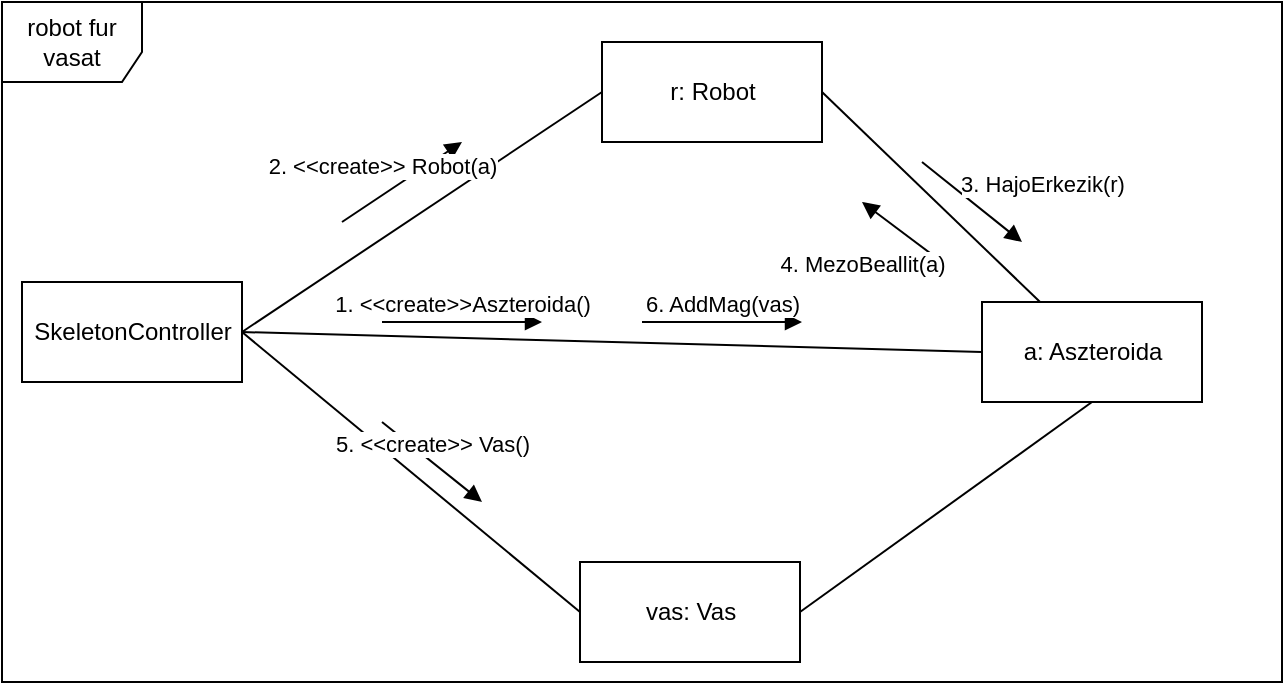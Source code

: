<mxfile version="14.4.8" type="github" pages="4">
  <diagram id="IC5dU4eiWqHlMu1H9gOu" name="vas">
    <mxGraphModel dx="782" dy="437" grid="1" gridSize="10" guides="1" tooltips="1" connect="1" arrows="1" fold="1" page="1" pageScale="1" pageWidth="827" pageHeight="1169" math="0" shadow="0">
      <root>
        <mxCell id="0" />
        <mxCell id="1" parent="0" />
        <mxCell id="rQiwMbINBrJh9TQ9Nk8i-1" value="robot fur vasat" style="shape=umlFrame;whiteSpace=wrap;html=1;width=70;height=40;" vertex="1" parent="1">
          <mxGeometry x="70" y="120" width="640" height="340" as="geometry" />
        </mxCell>
        <mxCell id="rQiwMbINBrJh9TQ9Nk8i-2" value="SkeletonController" style="html=1;" vertex="1" parent="1">
          <mxGeometry x="80" y="260" width="110" height="50" as="geometry" />
        </mxCell>
        <mxCell id="rQiwMbINBrJh9TQ9Nk8i-3" value="r: Robot" style="html=1;" vertex="1" parent="1">
          <mxGeometry x="370" y="140" width="110" height="50" as="geometry" />
        </mxCell>
        <mxCell id="rQiwMbINBrJh9TQ9Nk8i-4" value="a: Aszteroida" style="html=1;" vertex="1" parent="1">
          <mxGeometry x="560" y="270" width="110" height="50" as="geometry" />
        </mxCell>
        <mxCell id="rQiwMbINBrJh9TQ9Nk8i-5" value="" style="endArrow=none;html=1;entryX=0;entryY=0.5;entryDx=0;entryDy=0;exitX=1;exitY=0.5;exitDx=0;exitDy=0;" edge="1" parent="1" source="rQiwMbINBrJh9TQ9Nk8i-2" target="rQiwMbINBrJh9TQ9Nk8i-3">
          <mxGeometry width="50" height="50" relative="1" as="geometry">
            <mxPoint x="240" y="230" as="sourcePoint" />
            <mxPoint x="290" y="180" as="targetPoint" />
          </mxGeometry>
        </mxCell>
        <mxCell id="rQiwMbINBrJh9TQ9Nk8i-6" value="" style="endArrow=none;html=1;exitX=1;exitY=0.5;exitDx=0;exitDy=0;entryX=0;entryY=0.5;entryDx=0;entryDy=0;" edge="1" parent="1" source="rQiwMbINBrJh9TQ9Nk8i-2" target="rQiwMbINBrJh9TQ9Nk8i-4">
          <mxGeometry width="50" height="50" relative="1" as="geometry">
            <mxPoint x="260" y="320" as="sourcePoint" />
            <mxPoint x="310" y="270" as="targetPoint" />
          </mxGeometry>
        </mxCell>
        <mxCell id="rQiwMbINBrJh9TQ9Nk8i-7" value="1. &amp;lt;&amp;lt;create&amp;gt;&amp;gt;Aszteroida()" style="html=1;verticalAlign=bottom;endArrow=block;" edge="1" parent="1">
          <mxGeometry width="80" relative="1" as="geometry">
            <mxPoint x="260" y="280" as="sourcePoint" />
            <mxPoint x="340" y="280" as="targetPoint" />
          </mxGeometry>
        </mxCell>
        <mxCell id="rQiwMbINBrJh9TQ9Nk8i-8" value="2. &amp;lt;&amp;lt;create&amp;gt;&amp;gt; Robot(a)" style="html=1;verticalAlign=bottom;endArrow=block;" edge="1" parent="1">
          <mxGeometry x="-0.231" y="6" width="80" relative="1" as="geometry">
            <mxPoint x="240" y="230" as="sourcePoint" />
            <mxPoint x="300" y="190" as="targetPoint" />
            <mxPoint y="1" as="offset" />
          </mxGeometry>
        </mxCell>
        <mxCell id="rQiwMbINBrJh9TQ9Nk8i-9" value="" style="endArrow=none;html=1;entryX=1;entryY=0.5;entryDx=0;entryDy=0;" edge="1" parent="1" source="rQiwMbINBrJh9TQ9Nk8i-4" target="rQiwMbINBrJh9TQ9Nk8i-3">
          <mxGeometry width="50" height="50" relative="1" as="geometry">
            <mxPoint x="570" y="250" as="sourcePoint" />
            <mxPoint x="620" y="200" as="targetPoint" />
          </mxGeometry>
        </mxCell>
        <mxCell id="rQiwMbINBrJh9TQ9Nk8i-10" value="3. HajoErkezik(r)" style="html=1;verticalAlign=bottom;endArrow=block;" edge="1" parent="1">
          <mxGeometry x="0.854" y="22" width="80" relative="1" as="geometry">
            <mxPoint x="530" y="200" as="sourcePoint" />
            <mxPoint x="580" y="240" as="targetPoint" />
            <mxPoint as="offset" />
          </mxGeometry>
        </mxCell>
        <mxCell id="rQiwMbINBrJh9TQ9Nk8i-11" value="4. MezoBeallit(a)" style="html=1;verticalAlign=bottom;endArrow=block;" edge="1" parent="1">
          <mxGeometry x="0.04" y="32" width="80" relative="1" as="geometry">
            <mxPoint x="540" y="250" as="sourcePoint" />
            <mxPoint x="500" y="220" as="targetPoint" />
            <mxPoint as="offset" />
          </mxGeometry>
        </mxCell>
        <mxCell id="rQiwMbINBrJh9TQ9Nk8i-12" value="vas: Vas" style="html=1;" vertex="1" parent="1">
          <mxGeometry x="359" y="400" width="110" height="50" as="geometry" />
        </mxCell>
        <mxCell id="rQiwMbINBrJh9TQ9Nk8i-13" value="" style="endArrow=none;html=1;entryX=1;entryY=0.5;entryDx=0;entryDy=0;exitX=0;exitY=0.5;exitDx=0;exitDy=0;" edge="1" parent="1" source="rQiwMbINBrJh9TQ9Nk8i-12" target="rQiwMbINBrJh9TQ9Nk8i-2">
          <mxGeometry width="50" height="50" relative="1" as="geometry">
            <mxPoint x="220" y="390" as="sourcePoint" />
            <mxPoint x="270" y="340" as="targetPoint" />
          </mxGeometry>
        </mxCell>
        <mxCell id="rQiwMbINBrJh9TQ9Nk8i-14" value="5. &amp;lt;&amp;lt;create&amp;gt;&amp;gt; Vas()" style="html=1;verticalAlign=bottom;endArrow=block;" edge="1" parent="1">
          <mxGeometry width="80" relative="1" as="geometry">
            <mxPoint x="260" y="330" as="sourcePoint" />
            <mxPoint x="310" y="370" as="targetPoint" />
          </mxGeometry>
        </mxCell>
        <mxCell id="rQiwMbINBrJh9TQ9Nk8i-15" value="6. AddMag(vas)" style="html=1;verticalAlign=bottom;endArrow=block;" edge="1" parent="1">
          <mxGeometry width="80" relative="1" as="geometry">
            <mxPoint x="390" y="280" as="sourcePoint" />
            <mxPoint x="470" y="280" as="targetPoint" />
            <mxPoint as="offset" />
          </mxGeometry>
        </mxCell>
        <mxCell id="rQiwMbINBrJh9TQ9Nk8i-16" value="" style="endArrow=none;html=1;exitX=1;exitY=0.5;exitDx=0;exitDy=0;entryX=0.5;entryY=1;entryDx=0;entryDy=0;" edge="1" parent="1" source="rQiwMbINBrJh9TQ9Nk8i-12" target="rQiwMbINBrJh9TQ9Nk8i-4">
          <mxGeometry width="50" height="50" relative="1" as="geometry">
            <mxPoint x="520" y="410" as="sourcePoint" />
            <mxPoint x="570" y="360" as="targetPoint" />
          </mxGeometry>
        </mxCell>
      </root>
    </mxGraphModel>
  </diagram>
  <diagram id="LoYQv-BGEzUH01CFNcry" name="szen">
    <mxGraphModel dx="782" dy="437" grid="1" gridSize="10" guides="1" tooltips="1" connect="1" arrows="1" fold="1" page="1" pageScale="1" pageWidth="827" pageHeight="1169" math="0" shadow="0">
      <root>
        <mxCell id="rlR6Xk8j5rhGT67n5gk6-0" />
        <mxCell id="rlR6Xk8j5rhGT67n5gk6-1" parent="rlR6Xk8j5rhGT67n5gk6-0" />
        <mxCell id="YJF2dtELOqEX-PHlTvK4-0" value="robot fur szenet" style="shape=umlFrame;whiteSpace=wrap;html=1;width=70;height=40;" vertex="1" parent="rlR6Xk8j5rhGT67n5gk6-1">
          <mxGeometry x="70" y="120" width="640" height="340" as="geometry" />
        </mxCell>
        <mxCell id="YJF2dtELOqEX-PHlTvK4-1" value="SkeletonController" style="html=1;" vertex="1" parent="rlR6Xk8j5rhGT67n5gk6-1">
          <mxGeometry x="80" y="260" width="110" height="50" as="geometry" />
        </mxCell>
        <mxCell id="YJF2dtELOqEX-PHlTvK4-2" value="r: Robot" style="html=1;" vertex="1" parent="rlR6Xk8j5rhGT67n5gk6-1">
          <mxGeometry x="370" y="140" width="110" height="50" as="geometry" />
        </mxCell>
        <mxCell id="YJF2dtELOqEX-PHlTvK4-3" value="a: Aszteroida" style="html=1;" vertex="1" parent="rlR6Xk8j5rhGT67n5gk6-1">
          <mxGeometry x="560" y="270" width="110" height="50" as="geometry" />
        </mxCell>
        <mxCell id="YJF2dtELOqEX-PHlTvK4-4" value="" style="endArrow=none;html=1;entryX=0;entryY=0.5;entryDx=0;entryDy=0;exitX=1;exitY=0.5;exitDx=0;exitDy=0;" edge="1" parent="rlR6Xk8j5rhGT67n5gk6-1" source="YJF2dtELOqEX-PHlTvK4-1" target="YJF2dtELOqEX-PHlTvK4-2">
          <mxGeometry width="50" height="50" relative="1" as="geometry">
            <mxPoint x="240" y="230" as="sourcePoint" />
            <mxPoint x="290" y="180" as="targetPoint" />
          </mxGeometry>
        </mxCell>
        <mxCell id="YJF2dtELOqEX-PHlTvK4-5" value="" style="endArrow=none;html=1;exitX=1;exitY=0.5;exitDx=0;exitDy=0;entryX=0;entryY=0.5;entryDx=0;entryDy=0;" edge="1" parent="rlR6Xk8j5rhGT67n5gk6-1" source="YJF2dtELOqEX-PHlTvK4-1" target="YJF2dtELOqEX-PHlTvK4-3">
          <mxGeometry width="50" height="50" relative="1" as="geometry">
            <mxPoint x="260" y="320" as="sourcePoint" />
            <mxPoint x="310" y="270" as="targetPoint" />
          </mxGeometry>
        </mxCell>
        <mxCell id="YJF2dtELOqEX-PHlTvK4-6" value="1. &amp;lt;&amp;lt;create&amp;gt;&amp;gt;Aszteroida()" style="html=1;verticalAlign=bottom;endArrow=block;" edge="1" parent="rlR6Xk8j5rhGT67n5gk6-1">
          <mxGeometry width="80" relative="1" as="geometry">
            <mxPoint x="260" y="280" as="sourcePoint" />
            <mxPoint x="340" y="280" as="targetPoint" />
          </mxGeometry>
        </mxCell>
        <mxCell id="YJF2dtELOqEX-PHlTvK4-7" value="2. &amp;lt;&amp;lt;create&amp;gt;&amp;gt; Robot(a)" style="html=1;verticalAlign=bottom;endArrow=block;" edge="1" parent="rlR6Xk8j5rhGT67n5gk6-1">
          <mxGeometry x="-0.231" y="6" width="80" relative="1" as="geometry">
            <mxPoint x="240" y="230" as="sourcePoint" />
            <mxPoint x="300" y="190" as="targetPoint" />
            <mxPoint y="1" as="offset" />
          </mxGeometry>
        </mxCell>
        <mxCell id="YJF2dtELOqEX-PHlTvK4-8" value="" style="endArrow=none;html=1;entryX=1;entryY=0.5;entryDx=0;entryDy=0;" edge="1" parent="rlR6Xk8j5rhGT67n5gk6-1" source="YJF2dtELOqEX-PHlTvK4-3" target="YJF2dtELOqEX-PHlTvK4-2">
          <mxGeometry width="50" height="50" relative="1" as="geometry">
            <mxPoint x="570" y="250" as="sourcePoint" />
            <mxPoint x="620" y="200" as="targetPoint" />
          </mxGeometry>
        </mxCell>
        <mxCell id="YJF2dtELOqEX-PHlTvK4-9" value="3. HajoErkezik(r)" style="html=1;verticalAlign=bottom;endArrow=block;" edge="1" parent="rlR6Xk8j5rhGT67n5gk6-1">
          <mxGeometry x="0.854" y="22" width="80" relative="1" as="geometry">
            <mxPoint x="530" y="200" as="sourcePoint" />
            <mxPoint x="580" y="240" as="targetPoint" />
            <mxPoint as="offset" />
          </mxGeometry>
        </mxCell>
        <mxCell id="YJF2dtELOqEX-PHlTvK4-10" value="4. MezoBeallit(a)" style="html=1;verticalAlign=bottom;endArrow=block;" edge="1" parent="rlR6Xk8j5rhGT67n5gk6-1">
          <mxGeometry x="0.04" y="32" width="80" relative="1" as="geometry">
            <mxPoint x="540" y="250" as="sourcePoint" />
            <mxPoint x="500" y="220" as="targetPoint" />
            <mxPoint as="offset" />
          </mxGeometry>
        </mxCell>
        <mxCell id="YJF2dtELOqEX-PHlTvK4-11" value="szen : Szen" style="html=1;" vertex="1" parent="rlR6Xk8j5rhGT67n5gk6-1">
          <mxGeometry x="359" y="400" width="110" height="50" as="geometry" />
        </mxCell>
        <mxCell id="YJF2dtELOqEX-PHlTvK4-12" value="" style="endArrow=none;html=1;entryX=1;entryY=0.5;entryDx=0;entryDy=0;exitX=0;exitY=0.5;exitDx=0;exitDy=0;" edge="1" parent="rlR6Xk8j5rhGT67n5gk6-1" source="YJF2dtELOqEX-PHlTvK4-11" target="YJF2dtELOqEX-PHlTvK4-1">
          <mxGeometry width="50" height="50" relative="1" as="geometry">
            <mxPoint x="220" y="390" as="sourcePoint" />
            <mxPoint x="270" y="340" as="targetPoint" />
          </mxGeometry>
        </mxCell>
        <mxCell id="YJF2dtELOqEX-PHlTvK4-13" value="5. &amp;lt;&amp;lt;create&amp;gt;&amp;gt; Szen()" style="html=1;verticalAlign=bottom;endArrow=block;" edge="1" parent="rlR6Xk8j5rhGT67n5gk6-1">
          <mxGeometry width="80" relative="1" as="geometry">
            <mxPoint x="260" y="330" as="sourcePoint" />
            <mxPoint x="310" y="370" as="targetPoint" />
          </mxGeometry>
        </mxCell>
        <mxCell id="YJF2dtELOqEX-PHlTvK4-14" value="6. AddMag(szen)" style="html=1;verticalAlign=bottom;endArrow=block;" edge="1" parent="rlR6Xk8j5rhGT67n5gk6-1">
          <mxGeometry width="80" relative="1" as="geometry">
            <mxPoint x="390" y="280" as="sourcePoint" />
            <mxPoint x="470" y="280" as="targetPoint" />
            <mxPoint as="offset" />
          </mxGeometry>
        </mxCell>
        <mxCell id="YJF2dtELOqEX-PHlTvK4-15" value="" style="endArrow=none;html=1;exitX=1;exitY=0.5;exitDx=0;exitDy=0;entryX=0.5;entryY=1;entryDx=0;entryDy=0;" edge="1" parent="rlR6Xk8j5rhGT67n5gk6-1" source="YJF2dtELOqEX-PHlTvK4-11" target="YJF2dtELOqEX-PHlTvK4-3">
          <mxGeometry width="50" height="50" relative="1" as="geometry">
            <mxPoint x="520" y="410" as="sourcePoint" />
            <mxPoint x="570" y="360" as="targetPoint" />
          </mxGeometry>
        </mxCell>
      </root>
    </mxGraphModel>
  </diagram>
  <diagram id="_IIWPvhgGOzeltj7ZLKj" name="vizjeg">
    <mxGraphModel dx="782" dy="437" grid="1" gridSize="10" guides="1" tooltips="1" connect="1" arrows="1" fold="1" page="1" pageScale="1" pageWidth="827" pageHeight="1169" math="0" shadow="0">
      <root>
        <mxCell id="y-dx-n3At8_ipoxAHHMi-0" />
        <mxCell id="y-dx-n3At8_ipoxAHHMi-1" parent="y-dx-n3At8_ipoxAHHMi-0" />
        <mxCell id="y-dx-n3At8_ipoxAHHMi-2" value="robot fur vizjeget" style="shape=umlFrame;whiteSpace=wrap;html=1;width=70;height=40;" vertex="1" parent="y-dx-n3At8_ipoxAHHMi-1">
          <mxGeometry x="70" y="120" width="640" height="340" as="geometry" />
        </mxCell>
        <mxCell id="y-dx-n3At8_ipoxAHHMi-3" value="SkeletonController" style="html=1;" vertex="1" parent="y-dx-n3At8_ipoxAHHMi-1">
          <mxGeometry x="80" y="260" width="110" height="50" as="geometry" />
        </mxCell>
        <mxCell id="y-dx-n3At8_ipoxAHHMi-4" value="r: Robot" style="html=1;" vertex="1" parent="y-dx-n3At8_ipoxAHHMi-1">
          <mxGeometry x="370" y="140" width="110" height="50" as="geometry" />
        </mxCell>
        <mxCell id="y-dx-n3At8_ipoxAHHMi-5" value="a: Aszteroida" style="html=1;" vertex="1" parent="y-dx-n3At8_ipoxAHHMi-1">
          <mxGeometry x="560" y="270" width="110" height="50" as="geometry" />
        </mxCell>
        <mxCell id="y-dx-n3At8_ipoxAHHMi-6" value="" style="endArrow=none;html=1;entryX=0;entryY=0.5;entryDx=0;entryDy=0;exitX=1;exitY=0.5;exitDx=0;exitDy=0;" edge="1" parent="y-dx-n3At8_ipoxAHHMi-1" source="y-dx-n3At8_ipoxAHHMi-3" target="y-dx-n3At8_ipoxAHHMi-4">
          <mxGeometry width="50" height="50" relative="1" as="geometry">
            <mxPoint x="240" y="230" as="sourcePoint" />
            <mxPoint x="290" y="180" as="targetPoint" />
          </mxGeometry>
        </mxCell>
        <mxCell id="y-dx-n3At8_ipoxAHHMi-7" value="" style="endArrow=none;html=1;exitX=1;exitY=0.5;exitDx=0;exitDy=0;entryX=0;entryY=0.5;entryDx=0;entryDy=0;" edge="1" parent="y-dx-n3At8_ipoxAHHMi-1" source="y-dx-n3At8_ipoxAHHMi-3" target="y-dx-n3At8_ipoxAHHMi-5">
          <mxGeometry width="50" height="50" relative="1" as="geometry">
            <mxPoint x="260" y="320" as="sourcePoint" />
            <mxPoint x="310" y="270" as="targetPoint" />
          </mxGeometry>
        </mxCell>
        <mxCell id="y-dx-n3At8_ipoxAHHMi-8" value="1. &amp;lt;&amp;lt;create&amp;gt;&amp;gt;Aszteroida()" style="html=1;verticalAlign=bottom;endArrow=block;" edge="1" parent="y-dx-n3At8_ipoxAHHMi-1">
          <mxGeometry width="80" relative="1" as="geometry">
            <mxPoint x="260" y="280" as="sourcePoint" />
            <mxPoint x="340" y="280" as="targetPoint" />
          </mxGeometry>
        </mxCell>
        <mxCell id="y-dx-n3At8_ipoxAHHMi-9" value="2. &amp;lt;&amp;lt;create&amp;gt;&amp;gt; Robot(a)" style="html=1;verticalAlign=bottom;endArrow=block;" edge="1" parent="y-dx-n3At8_ipoxAHHMi-1">
          <mxGeometry x="-0.231" y="6" width="80" relative="1" as="geometry">
            <mxPoint x="240" y="230" as="sourcePoint" />
            <mxPoint x="300" y="190" as="targetPoint" />
            <mxPoint y="1" as="offset" />
          </mxGeometry>
        </mxCell>
        <mxCell id="y-dx-n3At8_ipoxAHHMi-10" value="" style="endArrow=none;html=1;entryX=1;entryY=0.5;entryDx=0;entryDy=0;" edge="1" parent="y-dx-n3At8_ipoxAHHMi-1" source="y-dx-n3At8_ipoxAHHMi-5" target="y-dx-n3At8_ipoxAHHMi-4">
          <mxGeometry width="50" height="50" relative="1" as="geometry">
            <mxPoint x="570" y="250" as="sourcePoint" />
            <mxPoint x="620" y="200" as="targetPoint" />
          </mxGeometry>
        </mxCell>
        <mxCell id="y-dx-n3At8_ipoxAHHMi-11" value="3. HajoErkezik(r)" style="html=1;verticalAlign=bottom;endArrow=block;" edge="1" parent="y-dx-n3At8_ipoxAHHMi-1">
          <mxGeometry x="0.854" y="22" width="80" relative="1" as="geometry">
            <mxPoint x="530" y="200" as="sourcePoint" />
            <mxPoint x="580" y="240" as="targetPoint" />
            <mxPoint as="offset" />
          </mxGeometry>
        </mxCell>
        <mxCell id="y-dx-n3At8_ipoxAHHMi-12" value="4. MezoBeallit(a)" style="html=1;verticalAlign=bottom;endArrow=block;" edge="1" parent="y-dx-n3At8_ipoxAHHMi-1">
          <mxGeometry x="0.04" y="32" width="80" relative="1" as="geometry">
            <mxPoint x="540" y="250" as="sourcePoint" />
            <mxPoint x="500" y="220" as="targetPoint" />
            <mxPoint as="offset" />
          </mxGeometry>
        </mxCell>
        <mxCell id="y-dx-n3At8_ipoxAHHMi-13" value="v: Vizjeg" style="html=1;" vertex="1" parent="y-dx-n3At8_ipoxAHHMi-1">
          <mxGeometry x="359" y="400" width="110" height="50" as="geometry" />
        </mxCell>
        <mxCell id="y-dx-n3At8_ipoxAHHMi-14" value="" style="endArrow=none;html=1;entryX=1;entryY=0.5;entryDx=0;entryDy=0;exitX=0;exitY=0.5;exitDx=0;exitDy=0;" edge="1" parent="y-dx-n3At8_ipoxAHHMi-1" source="y-dx-n3At8_ipoxAHHMi-13" target="y-dx-n3At8_ipoxAHHMi-3">
          <mxGeometry width="50" height="50" relative="1" as="geometry">
            <mxPoint x="220" y="390" as="sourcePoint" />
            <mxPoint x="270" y="340" as="targetPoint" />
          </mxGeometry>
        </mxCell>
        <mxCell id="y-dx-n3At8_ipoxAHHMi-15" value="5. &amp;lt;&amp;lt;create&amp;gt;&amp;gt; Vizjeg()" style="html=1;verticalAlign=bottom;endArrow=block;" edge="1" parent="y-dx-n3At8_ipoxAHHMi-1">
          <mxGeometry width="80" relative="1" as="geometry">
            <mxPoint x="260" y="330" as="sourcePoint" />
            <mxPoint x="310" y="370" as="targetPoint" />
          </mxGeometry>
        </mxCell>
        <mxCell id="y-dx-n3At8_ipoxAHHMi-16" value="6. AddMag(v)" style="html=1;verticalAlign=bottom;endArrow=block;" edge="1" parent="y-dx-n3At8_ipoxAHHMi-1">
          <mxGeometry width="80" relative="1" as="geometry">
            <mxPoint x="390" y="280" as="sourcePoint" />
            <mxPoint x="470" y="280" as="targetPoint" />
            <mxPoint as="offset" />
          </mxGeometry>
        </mxCell>
        <mxCell id="y-dx-n3At8_ipoxAHHMi-17" value="" style="endArrow=none;html=1;exitX=1;exitY=0.5;exitDx=0;exitDy=0;entryX=0.5;entryY=1;entryDx=0;entryDy=0;" edge="1" parent="y-dx-n3At8_ipoxAHHMi-1" source="y-dx-n3At8_ipoxAHHMi-13" target="y-dx-n3At8_ipoxAHHMi-5">
          <mxGeometry width="50" height="50" relative="1" as="geometry">
            <mxPoint x="520" y="410" as="sourcePoint" />
            <mxPoint x="570" y="360" as="targetPoint" />
          </mxGeometry>
        </mxCell>
      </root>
    </mxGraphModel>
  </diagram>
  <diagram id="7_pND5Uuw5StH7Vr9ddy" name="uran">
    <mxGraphModel dx="1944" dy="624" grid="1" gridSize="10" guides="1" tooltips="1" connect="1" arrows="1" fold="1" page="1" pageScale="1" pageWidth="827" pageHeight="1169" math="0" shadow="0">
      <root>
        <mxCell id="OtIVaLvt-vI-6EPEHLC1-0" />
        <mxCell id="OtIVaLvt-vI-6EPEHLC1-1" parent="OtIVaLvt-vI-6EPEHLC1-0" />
        <mxCell id="OtIVaLvt-vI-6EPEHLC1-2" value="robot fúr uránt" style="shape=umlFrame;whiteSpace=wrap;html=1;width=80;height=40;" vertex="1" parent="OtIVaLvt-vI-6EPEHLC1-1">
          <mxGeometry x="-135" y="15" width="1120" height="570" as="geometry" />
        </mxCell>
        <mxCell id="OtIVaLvt-vI-6EPEHLC1-3" value="SkeletonController" style="html=1;" vertex="1" parent="OtIVaLvt-vI-6EPEHLC1-1">
          <mxGeometry x="39" y="200" width="110" height="50" as="geometry" />
        </mxCell>
        <mxCell id="OtIVaLvt-vI-6EPEHLC1-4" value="t: Telepes" style="html=1;" vertex="1" parent="OtIVaLvt-vI-6EPEHLC1-1">
          <mxGeometry x="520" y="50" width="110" height="50" as="geometry" />
        </mxCell>
        <mxCell id="OtIVaLvt-vI-6EPEHLC1-5" value="u: Uran" style="html=1;" vertex="1" parent="OtIVaLvt-vI-6EPEHLC1-1">
          <mxGeometry x="250" y="40" width="110" height="50" as="geometry" />
        </mxCell>
        <mxCell id="OtIVaLvt-vI-6EPEHLC1-6" value="r: Robot" style="html=1;" vertex="1" parent="OtIVaLvt-vI-6EPEHLC1-1">
          <mxGeometry x="800" y="180" width="110" height="50" as="geometry" />
        </mxCell>
        <mxCell id="OtIVaLvt-vI-6EPEHLC1-7" value="szomsz1: Aszteroida" style="html=1;" vertex="1" parent="OtIVaLvt-vI-6EPEHLC1-1">
          <mxGeometry x="-130" y="380" width="140" height="50" as="geometry" />
        </mxCell>
        <mxCell id="OtIVaLvt-vI-6EPEHLC1-8" value="szomsz2: Teleportkapu" style="html=1;" vertex="1" parent="OtIVaLvt-vI-6EPEHLC1-1">
          <mxGeometry x="520" y="420" width="140" height="50" as="geometry" />
        </mxCell>
        <mxCell id="OtIVaLvt-vI-6EPEHLC1-9" value="a: Aszteroida" style="html=1;" vertex="1" parent="OtIVaLvt-vI-6EPEHLC1-1">
          <mxGeometry x="580" y="320" width="110" height="50" as="geometry" />
        </mxCell>
        <mxCell id="OtIVaLvt-vI-6EPEHLC1-10" value="" style="endArrow=none;html=1;exitX=1;exitY=0.5;exitDx=0;exitDy=0;entryX=0;entryY=0.5;entryDx=0;entryDy=0;" edge="1" parent="OtIVaLvt-vI-6EPEHLC1-1" source="OtIVaLvt-vI-6EPEHLC1-3" target="OtIVaLvt-vI-6EPEHLC1-9">
          <mxGeometry width="50" height="50" relative="1" as="geometry">
            <mxPoint x="220" y="220" as="sourcePoint" />
            <mxPoint x="270" y="170" as="targetPoint" />
          </mxGeometry>
        </mxCell>
        <mxCell id="OtIVaLvt-vI-6EPEHLC1-11" value="" style="endArrow=none;html=1;exitX=0.327;exitY=1.013;exitDx=0;exitDy=0;entryX=0.5;entryY=0;entryDx=0;entryDy=0;exitPerimeter=0;" edge="1" parent="OtIVaLvt-vI-6EPEHLC1-1" source="OtIVaLvt-vI-6EPEHLC1-3" target="OtIVaLvt-vI-6EPEHLC1-7">
          <mxGeometry width="50" height="50" relative="1" as="geometry">
            <mxPoint x="170" y="340" as="sourcePoint" />
            <mxPoint x="220" y="290" as="targetPoint" />
          </mxGeometry>
        </mxCell>
        <mxCell id="OtIVaLvt-vI-6EPEHLC1-12" value="" style="endArrow=none;html=1;exitX=1;exitY=1;exitDx=0;exitDy=0;entryX=0;entryY=0.5;entryDx=0;entryDy=0;" edge="1" parent="OtIVaLvt-vI-6EPEHLC1-1" source="OtIVaLvt-vI-6EPEHLC1-3" target="OtIVaLvt-vI-6EPEHLC1-8">
          <mxGeometry width="50" height="50" relative="1" as="geometry">
            <mxPoint x="310" y="360" as="sourcePoint" />
            <mxPoint x="360" y="310" as="targetPoint" />
          </mxGeometry>
        </mxCell>
        <mxCell id="OtIVaLvt-vI-6EPEHLC1-13" value="" style="endArrow=none;html=1;exitX=0.5;exitY=0;exitDx=0;exitDy=0;entryX=0;entryY=0.5;entryDx=0;entryDy=0;" edge="1" parent="OtIVaLvt-vI-6EPEHLC1-1" source="OtIVaLvt-vI-6EPEHLC1-3" target="OtIVaLvt-vI-6EPEHLC1-5">
          <mxGeometry width="50" height="50" relative="1" as="geometry">
            <mxPoint x="390" y="210" as="sourcePoint" />
            <mxPoint x="440" y="160" as="targetPoint" />
          </mxGeometry>
        </mxCell>
        <mxCell id="OtIVaLvt-vI-6EPEHLC1-14" value="" style="endArrow=none;html=1;exitX=1;exitY=0;exitDx=0;exitDy=0;entryX=0;entryY=0.5;entryDx=0;entryDy=0;" edge="1" parent="OtIVaLvt-vI-6EPEHLC1-1" source="OtIVaLvt-vI-6EPEHLC1-3" target="OtIVaLvt-vI-6EPEHLC1-4">
          <mxGeometry width="50" height="50" relative="1" as="geometry">
            <mxPoint x="440" y="170" as="sourcePoint" />
            <mxPoint x="490" y="120" as="targetPoint" />
          </mxGeometry>
        </mxCell>
        <mxCell id="OtIVaLvt-vI-6EPEHLC1-15" value="" style="endArrow=none;html=1;exitX=1;exitY=0.25;exitDx=0;exitDy=0;entryX=0;entryY=0.5;entryDx=0;entryDy=0;" edge="1" parent="OtIVaLvt-vI-6EPEHLC1-1" source="OtIVaLvt-vI-6EPEHLC1-3" target="OtIVaLvt-vI-6EPEHLC1-6">
          <mxGeometry width="50" height="50" relative="1" as="geometry">
            <mxPoint x="300" y="220" as="sourcePoint" />
            <mxPoint x="350" y="170" as="targetPoint" />
          </mxGeometry>
        </mxCell>
        <mxCell id="OtIVaLvt-vI-6EPEHLC1-16" value="" style="endArrow=none;html=1;exitX=0.5;exitY=0;exitDx=0;exitDy=0;entryX=0.5;entryY=1;entryDx=0;entryDy=0;" edge="1" parent="OtIVaLvt-vI-6EPEHLC1-1" source="OtIVaLvt-vI-6EPEHLC1-9" target="OtIVaLvt-vI-6EPEHLC1-4">
          <mxGeometry width="50" height="50" relative="1" as="geometry">
            <mxPoint x="540" y="120" as="sourcePoint" />
            <mxPoint x="590" y="70" as="targetPoint" />
          </mxGeometry>
        </mxCell>
        <mxCell id="OtIVaLvt-vI-6EPEHLC1-17" value="" style="endArrow=none;html=1;exitX=1;exitY=0.5;exitDx=0;exitDy=0;entryX=0;entryY=1;entryDx=0;entryDy=0;" edge="1" parent="OtIVaLvt-vI-6EPEHLC1-1" source="OtIVaLvt-vI-6EPEHLC1-9" target="OtIVaLvt-vI-6EPEHLC1-6">
          <mxGeometry width="50" height="50" relative="1" as="geometry">
            <mxPoint x="620" y="320" as="sourcePoint" />
            <mxPoint x="670" y="270" as="targetPoint" />
          </mxGeometry>
        </mxCell>
        <mxCell id="OtIVaLvt-vI-6EPEHLC1-18" value="1. &amp;lt;&amp;lt;create&amp;gt;&amp;gt; Aszteroida()" style="html=1;verticalAlign=bottom;endArrow=block;" edge="1" parent="OtIVaLvt-vI-6EPEHLC1-1">
          <mxGeometry x="0.277" y="-1" width="80" relative="1" as="geometry">
            <mxPoint x="190" y="230" as="sourcePoint" />
            <mxPoint x="300" y="260" as="targetPoint" />
            <mxPoint as="offset" />
          </mxGeometry>
        </mxCell>
        <mxCell id="OtIVaLvt-vI-6EPEHLC1-19" value="2. &amp;lt;&amp;lt;create&amp;gt;&amp;gt; Telepes(a)" style="html=1;verticalAlign=bottom;endArrow=block;" edge="1" parent="OtIVaLvt-vI-6EPEHLC1-1">
          <mxGeometry x="-0.041" y="-5" width="80" relative="1" as="geometry">
            <mxPoint x="210" y="170" as="sourcePoint" />
            <mxPoint x="300" y="140" as="targetPoint" />
            <mxPoint as="offset" />
          </mxGeometry>
        </mxCell>
        <mxCell id="OtIVaLvt-vI-6EPEHLC1-20" value="3. HajoErkezeik(t)" style="html=1;verticalAlign=bottom;endArrow=block;" edge="1" parent="OtIVaLvt-vI-6EPEHLC1-1">
          <mxGeometry x="-0.133" y="-3" width="80" relative="1" as="geometry">
            <mxPoint x="590" y="110" as="sourcePoint" />
            <mxPoint x="620" y="200" as="targetPoint" />
            <mxPoint as="offset" />
          </mxGeometry>
        </mxCell>
        <mxCell id="OtIVaLvt-vI-6EPEHLC1-21" value="4. MezoBeallit(a)" style="html=1;verticalAlign=bottom;endArrow=block;" edge="1" parent="OtIVaLvt-vI-6EPEHLC1-1">
          <mxGeometry x="-0.235" y="2" width="80" relative="1" as="geometry">
            <mxPoint x="620" y="300" as="sourcePoint" />
            <mxPoint x="600" y="220" as="targetPoint" />
            <mxPoint y="1" as="offset" />
          </mxGeometry>
        </mxCell>
        <mxCell id="OtIVaLvt-vI-6EPEHLC1-22" value="5. &amp;lt;&amp;lt;create&amp;gt;&amp;gt; Robot(a)" style="html=1;verticalAlign=bottom;endArrow=block;" edge="1" parent="OtIVaLvt-vI-6EPEHLC1-1">
          <mxGeometry x="-0.333" width="80" relative="1" as="geometry">
            <mxPoint x="230" y="200" as="sourcePoint" />
            <mxPoint x="340" y="200" as="targetPoint" />
            <mxPoint as="offset" />
          </mxGeometry>
        </mxCell>
        <mxCell id="OtIVaLvt-vI-6EPEHLC1-23" value="6. HajoErkezeik(r)" style="html=1;verticalAlign=bottom;endArrow=block;" edge="1" parent="OtIVaLvt-vI-6EPEHLC1-1">
          <mxGeometry y="14" width="80" relative="1" as="geometry">
            <mxPoint x="810" y="240" as="sourcePoint" />
            <mxPoint x="770" y="280" as="targetPoint" />
            <mxPoint as="offset" />
          </mxGeometry>
        </mxCell>
        <mxCell id="OtIVaLvt-vI-6EPEHLC1-24" value="7. MezoBeallit(a)" style="html=1;verticalAlign=bottom;endArrow=block;" edge="1" parent="OtIVaLvt-vI-6EPEHLC1-1">
          <mxGeometry x="-0.235" y="2" width="80" relative="1" as="geometry">
            <mxPoint x="700" y="310" as="sourcePoint" />
            <mxPoint x="740" y="270" as="targetPoint" />
            <mxPoint y="1" as="offset" />
          </mxGeometry>
        </mxCell>
        <mxCell id="OtIVaLvt-vI-6EPEHLC1-25" value="8. &amp;lt;&amp;lt;create&amp;gt;&amp;gt; Uran(a)" style="html=1;verticalAlign=bottom;endArrow=block;" edge="1" parent="OtIVaLvt-vI-6EPEHLC1-1">
          <mxGeometry x="-0.333" width="80" relative="1" as="geometry">
            <mxPoint x="110" y="160" as="sourcePoint" />
            <mxPoint x="180" y="100" as="targetPoint" />
            <mxPoint as="offset" />
          </mxGeometry>
        </mxCell>
        <mxCell id="OtIVaLvt-vI-6EPEHLC1-26" value="9. AddMag(u)" style="html=1;verticalAlign=bottom;endArrow=block;" edge="1" parent="OtIVaLvt-vI-6EPEHLC1-1">
          <mxGeometry width="80" relative="1" as="geometry">
            <mxPoint x="430" y="130" as="sourcePoint" />
            <mxPoint x="470" y="170" as="targetPoint" />
            <mxPoint as="offset" />
          </mxGeometry>
        </mxCell>
        <mxCell id="OtIVaLvt-vI-6EPEHLC1-27" value="13. &amp;lt;&amp;lt;create&amp;gt;&amp;gt; Teleportkapu()" style="html=1;verticalAlign=bottom;endArrow=block;" edge="1" parent="OtIVaLvt-vI-6EPEHLC1-1">
          <mxGeometry x="0.172" y="-3" width="80" relative="1" as="geometry">
            <mxPoint x="220" y="280" as="sourcePoint" />
            <mxPoint x="290" y="310" as="targetPoint" />
            <mxPoint as="offset" />
          </mxGeometry>
        </mxCell>
        <mxCell id="OtIVaLvt-vI-6EPEHLC1-28" value="14. AddSzomszed(szomsz2)" style="html=1;verticalAlign=bottom;endArrow=block;" edge="1" parent="OtIVaLvt-vI-6EPEHLC1-1">
          <mxGeometry x="0.133" y="-3" width="80" relative="1" as="geometry">
            <mxPoint x="460" y="300" as="sourcePoint" />
            <mxPoint x="550" y="330" as="targetPoint" />
            <mxPoint as="offset" />
          </mxGeometry>
        </mxCell>
        <mxCell id="OtIVaLvt-vI-6EPEHLC1-29" value="15. SetSajatAszteroida(a)" style="html=1;verticalAlign=bottom;endArrow=block;" edge="1" parent="OtIVaLvt-vI-6EPEHLC1-1">
          <mxGeometry width="80" relative="1" as="geometry">
            <mxPoint x="340" y="330" as="sourcePoint" />
            <mxPoint x="410" y="370" as="targetPoint" />
          </mxGeometry>
        </mxCell>
        <mxCell id="OtIVaLvt-vI-6EPEHLC1-30" value="10. &amp;lt;&amp;lt;create&amp;gt;&amp;gt; Aszteroida()" style="html=1;verticalAlign=bottom;endArrow=block;" edge="1" parent="OtIVaLvt-vI-6EPEHLC1-1">
          <mxGeometry x="0.11" y="-3" width="80" relative="1" as="geometry">
            <mxPoint x="39" y="270" as="sourcePoint" />
            <mxPoint x="-10" y="310" as="targetPoint" />
            <mxPoint as="offset" />
          </mxGeometry>
        </mxCell>
        <mxCell id="OtIVaLvt-vI-6EPEHLC1-31" value="11. AddSzomszed(szomsz1)" style="html=1;verticalAlign=bottom;endArrow=block;" edge="1" parent="OtIVaLvt-vI-6EPEHLC1-1">
          <mxGeometry x="0.133" y="-3" width="80" relative="1" as="geometry">
            <mxPoint x="340" y="260" as="sourcePoint" />
            <mxPoint x="430" y="290" as="targetPoint" />
            <mxPoint as="offset" />
          </mxGeometry>
        </mxCell>
        <mxCell id="OtIVaLvt-vI-6EPEHLC1-32" value="12. AddSzomszed(a)" style="html=1;verticalAlign=bottom;endArrow=block;" edge="1" parent="OtIVaLvt-vI-6EPEHLC1-1">
          <mxGeometry width="80" relative="1" as="geometry">
            <mxPoint x="20" y="330" as="sourcePoint" />
            <mxPoint x="-30" y="370" as="targetPoint" />
          </mxGeometry>
        </mxCell>
        <mxCell id="OtIVaLvt-vI-6EPEHLC1-33" value="par: Teleportkapu" style="html=1;" vertex="1" parent="OtIVaLvt-vI-6EPEHLC1-1">
          <mxGeometry x="370" y="490" width="110" height="50" as="geometry" />
        </mxCell>
        <mxCell id="OtIVaLvt-vI-6EPEHLC1-34" value="" style="endArrow=none;html=1;entryX=0.75;entryY=1;entryDx=0;entryDy=0;exitX=0.346;exitY=-0.051;exitDx=0;exitDy=0;exitPerimeter=0;" edge="1" parent="OtIVaLvt-vI-6EPEHLC1-1" source="OtIVaLvt-vI-6EPEHLC1-33" target="OtIVaLvt-vI-6EPEHLC1-3">
          <mxGeometry width="50" height="50" relative="1" as="geometry">
            <mxPoint x="260" y="560" as="sourcePoint" />
            <mxPoint x="310" y="510" as="targetPoint" />
          </mxGeometry>
        </mxCell>
        <mxCell id="OtIVaLvt-vI-6EPEHLC1-35" value="16. &amp;lt;&amp;lt;create&amp;gt;&amp;gt; Teleportkapu()" style="html=1;verticalAlign=bottom;endArrow=block;" edge="1" parent="OtIVaLvt-vI-6EPEHLC1-1">
          <mxGeometry x="0.172" y="-3" width="80" relative="1" as="geometry">
            <mxPoint x="180" y="310" as="sourcePoint" />
            <mxPoint x="240" y="360" as="targetPoint" />
            <mxPoint as="offset" />
          </mxGeometry>
        </mxCell>
        <mxCell id="OtIVaLvt-vI-6EPEHLC1-36" value="18. SetPar(szomsz2)" style="html=1;verticalAlign=bottom;endArrow=block;" edge="1" parent="OtIVaLvt-vI-6EPEHLC1-1">
          <mxGeometry width="80" relative="1" as="geometry">
            <mxPoint x="260" y="370" as="sourcePoint" />
            <mxPoint x="310" y="420" as="targetPoint" />
          </mxGeometry>
        </mxCell>
        <mxCell id="OtIVaLvt-vI-6EPEHLC1-37" value="17. SetPar(par)" style="html=1;verticalAlign=bottom;endArrow=block;" edge="1" parent="OtIVaLvt-vI-6EPEHLC1-1">
          <mxGeometry width="80" relative="1" as="geometry">
            <mxPoint x="430" y="370" as="sourcePoint" />
            <mxPoint x="500" y="410" as="targetPoint" />
          </mxGeometry>
        </mxCell>
        <mxCell id="OtIVaLvt-vI-6EPEHLC1-38" value="a2: Aszteroida" style="html=1;" vertex="1" parent="OtIVaLvt-vI-6EPEHLC1-1">
          <mxGeometry x="70" y="500" width="110" height="50" as="geometry" />
        </mxCell>
        <mxCell id="OtIVaLvt-vI-6EPEHLC1-39" value="" style="endArrow=none;html=1;entryX=0.5;entryY=1;entryDx=0;entryDy=0;exitX=0.5;exitY=0;exitDx=0;exitDy=0;" edge="1" parent="OtIVaLvt-vI-6EPEHLC1-1" source="OtIVaLvt-vI-6EPEHLC1-38" target="OtIVaLvt-vI-6EPEHLC1-3">
          <mxGeometry width="50" height="50" relative="1" as="geometry">
            <mxPoint x="130" y="450" as="sourcePoint" />
            <mxPoint x="180" y="400" as="targetPoint" />
          </mxGeometry>
        </mxCell>
        <mxCell id="OtIVaLvt-vI-6EPEHLC1-40" value="19. &amp;lt;&amp;lt;create&amp;gt;&amp;gt; Aszteroida()" style="html=1;verticalAlign=bottom;endArrow=block;" edge="1" parent="OtIVaLvt-vI-6EPEHLC1-1">
          <mxGeometry x="0.027" y="5" width="80" relative="1" as="geometry">
            <mxPoint x="120" y="370" as="sourcePoint" />
            <mxPoint x="130" y="430" as="targetPoint" />
            <mxPoint y="-1" as="offset" />
          </mxGeometry>
        </mxCell>
        <mxCell id="OtIVaLvt-vI-6EPEHLC1-41" value="20. AddSzomszed(par)&amp;nbsp;" style="html=1;verticalAlign=bottom;endArrow=block;" edge="1" parent="OtIVaLvt-vI-6EPEHLC1-1">
          <mxGeometry width="80" relative="1" as="geometry">
            <mxPoint x="130" y="440" as="sourcePoint" />
            <mxPoint x="140" y="500" as="targetPoint" />
          </mxGeometry>
        </mxCell>
        <mxCell id="OtIVaLvt-vI-6EPEHLC1-42" value="21. SetSzomszed(a2)" style="html=1;verticalAlign=bottom;endArrow=block;" edge="1" parent="OtIVaLvt-vI-6EPEHLC1-1">
          <mxGeometry width="80" relative="1" as="geometry">
            <mxPoint x="320" y="430" as="sourcePoint" />
            <mxPoint x="380" y="480" as="targetPoint" />
          </mxGeometry>
        </mxCell>
        <mxCell id="OtIVaLvt-vI-6EPEHLC1-43" value="" style="endArrow=none;html=1;exitX=1;exitY=0.75;exitDx=0;exitDy=0;" edge="1" parent="OtIVaLvt-vI-6EPEHLC1-1" source="OtIVaLvt-vI-6EPEHLC1-5" target="OtIVaLvt-vI-6EPEHLC1-9">
          <mxGeometry width="50" height="50" relative="1" as="geometry">
            <mxPoint x="420" y="200" as="sourcePoint" />
            <mxPoint x="470" y="150" as="targetPoint" />
          </mxGeometry>
        </mxCell>
        <mxCell id="OtIVaLvt-vI-6EPEHLC1-44" value="" style="endArrow=none;html=1;exitX=1;exitY=0.5;exitDx=0;exitDy=0;entryX=0;entryY=0.5;entryDx=0;entryDy=0;" edge="1" parent="OtIVaLvt-vI-6EPEHLC1-1" source="OtIVaLvt-vI-6EPEHLC1-38" target="OtIVaLvt-vI-6EPEHLC1-33">
          <mxGeometry width="50" height="50" relative="1" as="geometry">
            <mxPoint x="220" y="530" as="sourcePoint" />
            <mxPoint x="270" y="480" as="targetPoint" />
          </mxGeometry>
        </mxCell>
        <mxCell id="OtIVaLvt-vI-6EPEHLC1-45" value="" style="endArrow=none;html=1;exitX=1;exitY=0.5;exitDx=0;exitDy=0;entryX=0.5;entryY=1;entryDx=0;entryDy=0;" edge="1" parent="OtIVaLvt-vI-6EPEHLC1-1" source="OtIVaLvt-vI-6EPEHLC1-33" target="OtIVaLvt-vI-6EPEHLC1-8">
          <mxGeometry width="50" height="50" relative="1" as="geometry">
            <mxPoint x="510" y="530" as="sourcePoint" />
            <mxPoint x="560" y="480" as="targetPoint" />
          </mxGeometry>
        </mxCell>
        <mxCell id="OtIVaLvt-vI-6EPEHLC1-46" value="" style="endArrow=none;html=1;exitX=0.5;exitY=0;exitDx=0;exitDy=0;entryX=0.5;entryY=1;entryDx=0;entryDy=0;" edge="1" parent="OtIVaLvt-vI-6EPEHLC1-1" source="OtIVaLvt-vI-6EPEHLC1-8" target="OtIVaLvt-vI-6EPEHLC1-9">
          <mxGeometry width="50" height="50" relative="1" as="geometry">
            <mxPoint x="730" y="470" as="sourcePoint" />
            <mxPoint x="780" y="420" as="targetPoint" />
          </mxGeometry>
        </mxCell>
        <mxCell id="OtIVaLvt-vI-6EPEHLC1-47" value="" style="endArrow=none;html=1;entryX=1;entryY=0.5;entryDx=0;entryDy=0;exitX=0.75;exitY=1;exitDx=0;exitDy=0;" edge="1" parent="OtIVaLvt-vI-6EPEHLC1-1" source="OtIVaLvt-vI-6EPEHLC1-9" target="OtIVaLvt-vI-6EPEHLC1-7">
          <mxGeometry width="50" height="50" relative="1" as="geometry">
            <mxPoint x="-110" y="500" as="sourcePoint" />
            <mxPoint x="-60" y="450" as="targetPoint" />
            <Array as="points">
              <mxPoint x="710" y="560" />
              <mxPoint x="30" y="570" />
              <mxPoint x="30" y="405" />
            </Array>
          </mxGeometry>
        </mxCell>
      </root>
    </mxGraphModel>
  </diagram>
</mxfile>
